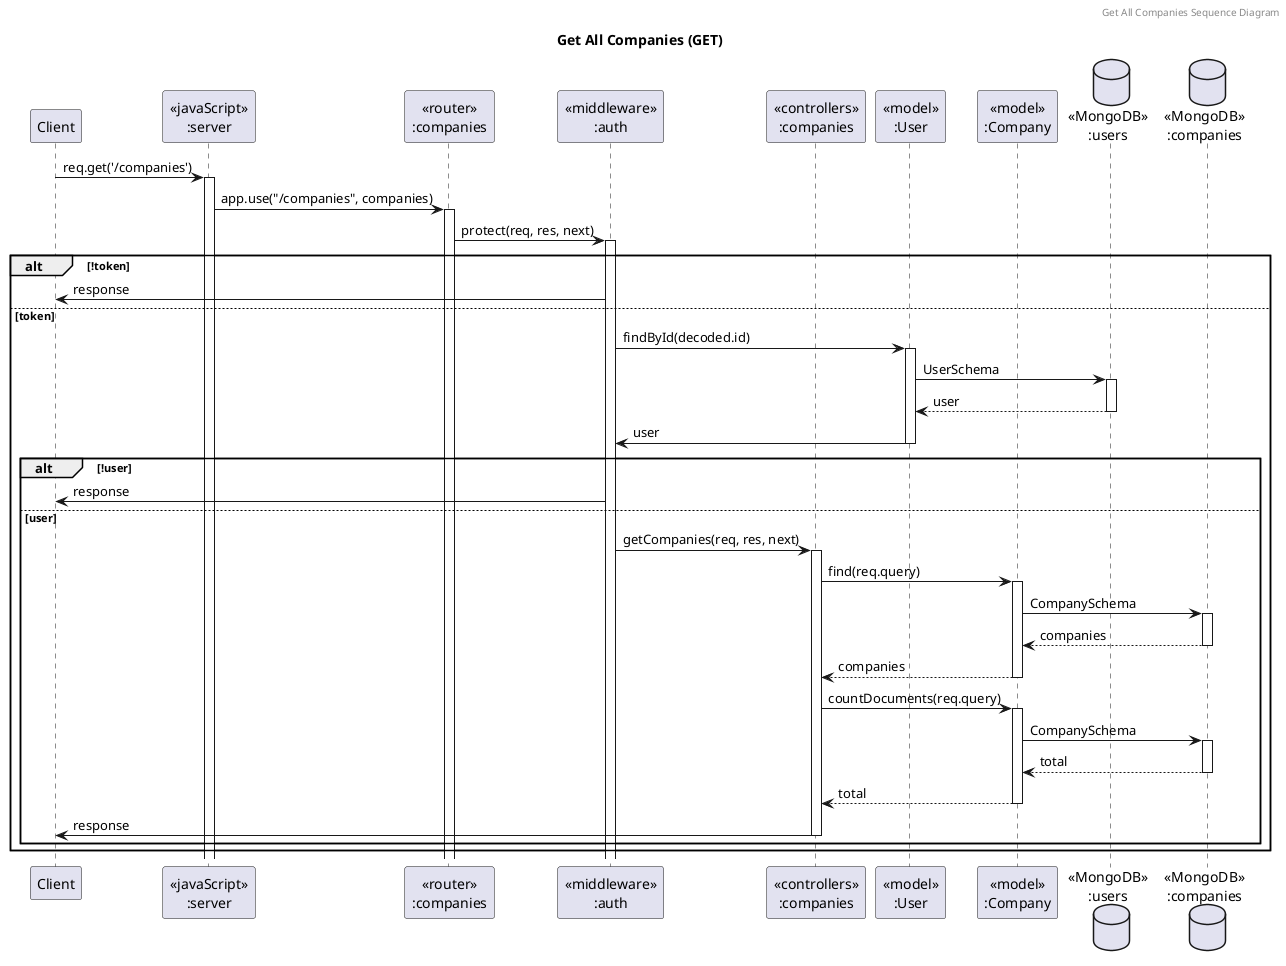 @startuml Get All Companies (GET)

header Get All Companies Sequence Diagram
title "Get All Companies (GET)"

participant "Client" as client
participant "<<javaScript>>\n:server" as server
participant "<<router>>\n:companies" as routerCompanies
participant "<<middleware>>\n:auth" as authMiddleware
participant "<<controllers>>\n:companies" as controllersCompanies
participant "<<model>>\n:User" as modelUser
participant "<<model>>\n:Company" as modelCompanies
database "<<MongoDB>>\n:users" as UsersDatabase
database "<<MongoDB>>\n:companies" as CompaniesDatabase

client -> server ++:req.get('/companies')
server -> routerCompanies ++:app.use("/companies", companies)
routerCompanies -> authMiddleware ++:protect(req, res, next)
alt !token 
    authMiddleware -> client :response
else token
    authMiddleware -> modelUser ++:findById(decoded.id)
    modelUser -> UsersDatabase ++: UserSchema
    UsersDatabase --> modelUser --: user
    modelUser -> authMiddleware --: user
    alt !user
        authMiddleware -> client :response
    else user
        authMiddleware -> controllersCompanies ++:getCompanies(req, res, next)
        controllersCompanies -> modelCompanies ++:find(req.query)
        modelCompanies -> CompaniesDatabase ++: CompanySchema
        CompaniesDatabase --> modelCompanies --: companies
        controllersCompanies <-- modelCompanies --: companies
        controllersCompanies -> modelCompanies ++:countDocuments(req.query)
        modelCompanies -> CompaniesDatabase ++: CompanySchema
        CompaniesDatabase --> modelCompanies --: total
        controllersCompanies <-- modelCompanies --: total
        controllersCompanies -> client --: response
    end
end

@enduml